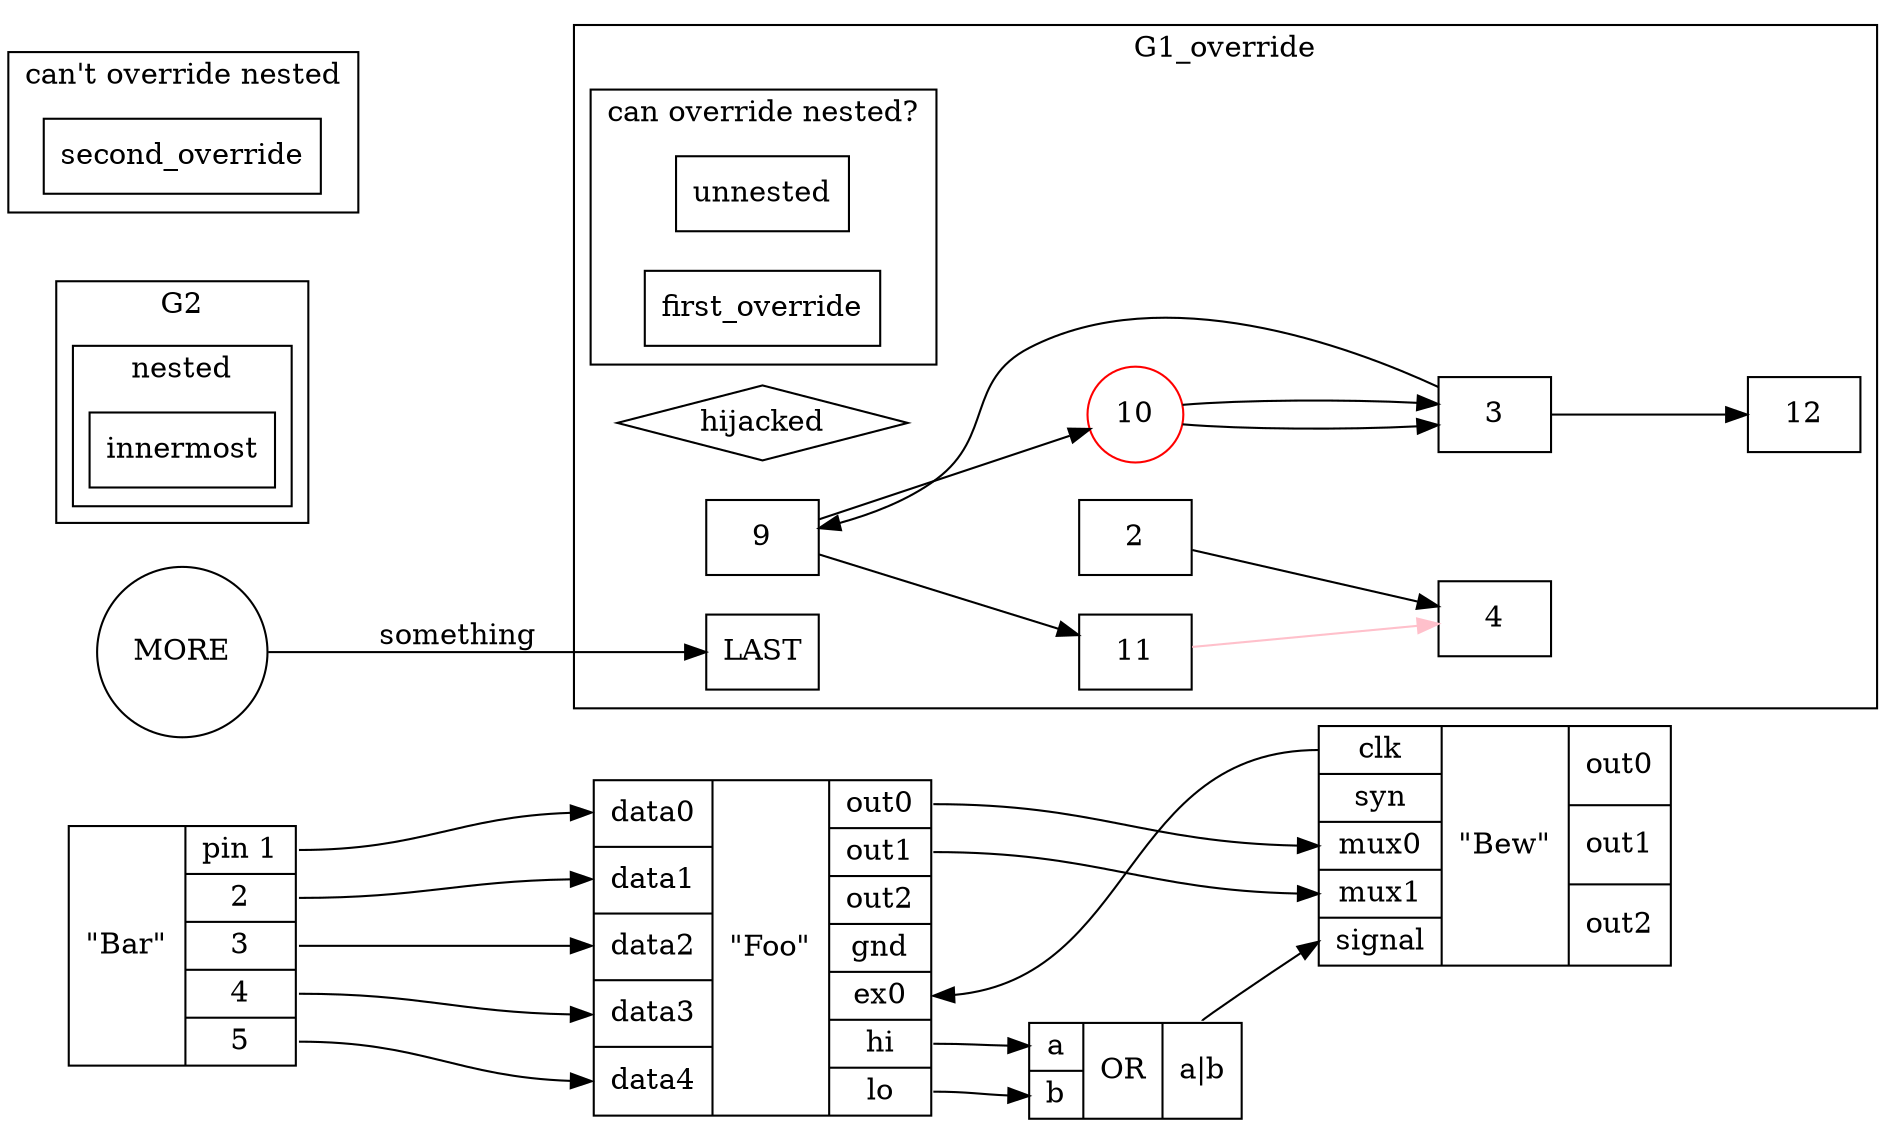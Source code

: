 digraph G {
    graph [rankdir = LR];

    node[shape=record];
    Bar[label="{ \"Bar\"|{<p1>pin 1|<p2>     2|<p3>     3|<p4>     4|<p5>     5} }"];
    Foo[label="{ {<data0>data0|<data1>data1|<data2>data2|<data3>data3|<data4>data4}|\"Foo\" |{<out0>out0|<out1>out1|<out2>out2|<GND>gnd|<ex0>ex0|<hi>hi|<lo>lo} }"];

    Bew[label="{ {<clk>clk|<syn>syn|<mux0>mux0|<mux1>mux1|<signal>signal}|\"Bew\" |{<out0>out0|<out1>out1|<out2>out2} }"];
    Bar:p1 -> Foo:data0;
    Bar:p2 -> Foo:data1;
    Bar:p3 -> Foo:data2;
    Bar:p4 -> Foo:data3;
    Bar:p5 -> Foo:data4;
    hijacked;
    more;

    Foo:out0 -> Bew:mux0;
    Foo:out1 -> Bew:mux1;
    Bew:clk -> Foo:ex0;

    Gate[label="{ {<a>a|<b>b}|OR|{<ab>a\|b} }"];

    Foo:hi -> Gate:a;
    Foo:lo -> Gate:b;
    Gate:ab -> Bew:signal;
    subgraph cluster1 {
        graph [
        label=G1];
        2;
        3;
        2 -> 4;
        3 -> 9;
        3 -> 12;
        9 -> 11;
        9 -> 10;
        10 -> 3;
    }

    subgraph cluster2 {
        graph [label=G2];
        10 -> 3;
        //more;
        subgraph clusterNested {
            graph [label=nested];
            innermost;
            hijacked[shape=diamond];
        }
    }

    subgraph cluster1 {
        edge[color=pink];
        graph [label=G1_override];
        11 -> 4;
        last;
        hijacked; // nick it back from cluster2::clusterNested
        subgraph clusterNested {
            graph [label="can override nested?"];
            {
                unnested;
                first_override;
            } [color=red]
        };

    }

    10[shape=circle][color=red];
    10[shape=circle color=red];
    10[shape=circle; color=red,];

    subgraph clusterNested {
        graph [label="can't override nested"];
        unnested;
        second_override;
    }

    //more -> last;

    subgraph QQ {
        label=QQ;
        last[label=LAST];
        more[label=MORE,shape=circle]; more -> last [ label = something ];
    }
}
